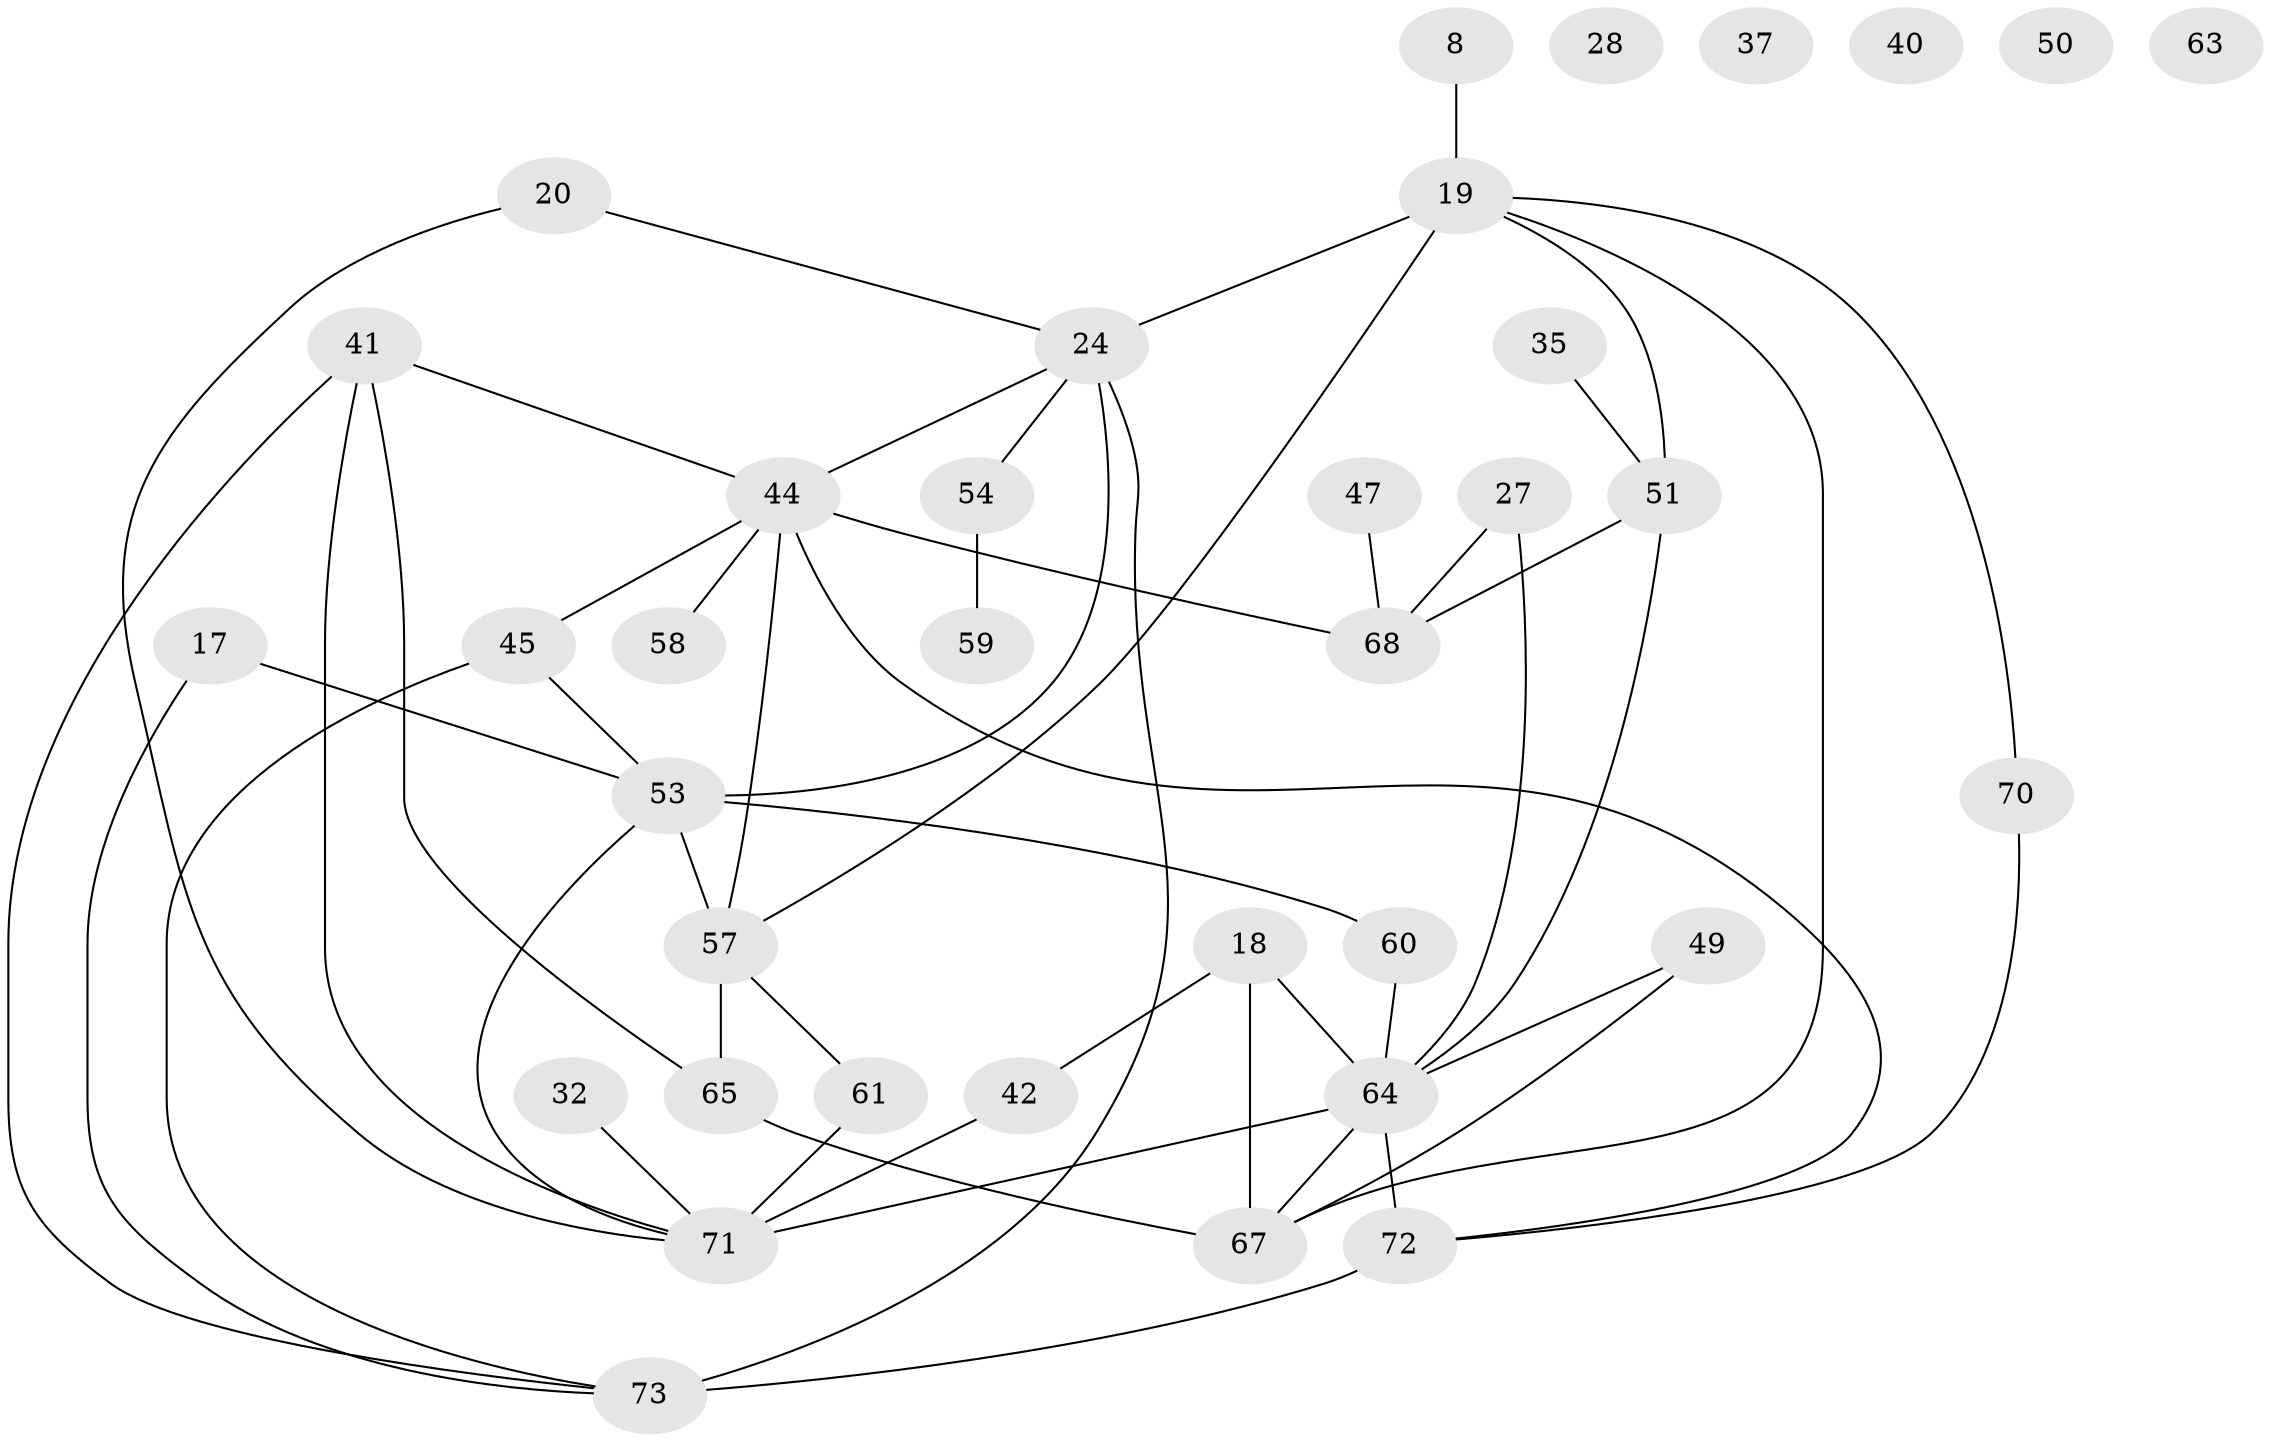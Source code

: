 // original degree distribution, {2: 0.2465753424657534, 3: 0.2876712328767123, 4: 0.1643835616438356, 6: 0.0547945205479452, 1: 0.1232876712328767, 5: 0.0410958904109589, 7: 0.0136986301369863, 0: 0.0684931506849315}
// Generated by graph-tools (version 1.1) at 2025/39/03/09/25 04:39:13]
// undirected, 36 vertices, 52 edges
graph export_dot {
graph [start="1"]
  node [color=gray90,style=filled];
  8;
  17;
  18;
  19;
  20 [super="+10"];
  24 [super="+9"];
  27;
  28;
  32;
  35;
  37;
  40;
  41;
  42;
  44 [super="+34+5"];
  45;
  47;
  49;
  50;
  51 [super="+12"];
  53 [super="+30"];
  54;
  57 [super="+36"];
  58 [super="+23"];
  59;
  60;
  61 [super="+1"];
  63;
  64 [super="+2+21+56"];
  65 [super="+55"];
  67 [super="+33+48"];
  68;
  70;
  71 [super="+46+69"];
  72 [super="+13+62"];
  73 [super="+39+14+66"];
  8 -- 19;
  17 -- 53;
  17 -- 73;
  18 -- 42;
  18 -- 64 [weight=4];
  18 -- 67;
  19 -- 24 [weight=2];
  19 -- 70;
  19 -- 51;
  19 -- 57;
  19 -- 67;
  20 -- 24;
  20 -- 71;
  24 -- 54;
  24 -- 53;
  24 -- 73 [weight=2];
  24 -- 44 [weight=2];
  27 -- 68;
  27 -- 64;
  32 -- 71;
  35 -- 51;
  41 -- 65;
  41 -- 73;
  41 -- 44;
  41 -- 71;
  42 -- 71;
  44 -- 72;
  44 -- 57;
  44 -- 68;
  44 -- 58 [weight=2];
  44 -- 45;
  45 -- 53;
  45 -- 73;
  47 -- 68;
  49 -- 64;
  49 -- 67;
  51 -- 68;
  51 -- 64;
  53 -- 57 [weight=2];
  53 -- 60;
  53 -- 71;
  54 -- 59;
  57 -- 65 [weight=2];
  57 -- 61;
  60 -- 64;
  61 -- 71;
  64 -- 71 [weight=2];
  64 -- 67;
  64 -- 72 [weight=3];
  65 -- 67;
  70 -- 72;
  72 -- 73;
}
